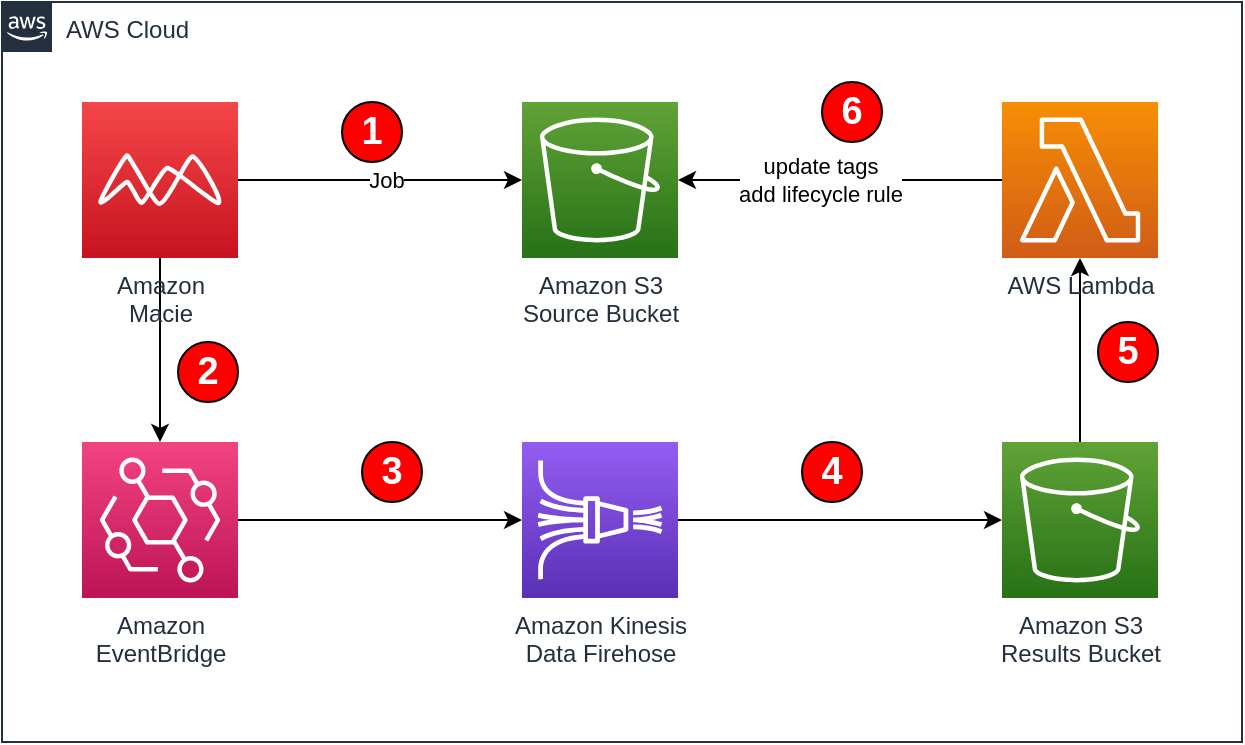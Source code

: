 <mxfile version="14.6.13" type="device"><diagram id="V-XiBN0mQWS4VT-xkn6W" name="Page-1"><mxGraphModel dx="1142" dy="657" grid="1" gridSize="10" guides="1" tooltips="1" connect="1" arrows="1" fold="1" page="1" pageScale="1" pageWidth="1100" pageHeight="850" math="0" shadow="0"><root><mxCell id="0"/><mxCell id="1" parent="0"/><mxCell id="PUNNIhIijrOj1G9SjiYW-1" value="AWS Cloud" style="points=[[0,0],[0.25,0],[0.5,0],[0.75,0],[1,0],[1,0.25],[1,0.5],[1,0.75],[1,1],[0.75,1],[0.5,1],[0.25,1],[0,1],[0,0.75],[0,0.5],[0,0.25]];outlineConnect=0;gradientColor=none;html=1;whiteSpace=wrap;fontSize=12;fontStyle=0;shape=mxgraph.aws4.group;grIcon=mxgraph.aws4.group_aws_cloud_alt;strokeColor=#232F3E;fillColor=none;verticalAlign=top;align=left;spacingLeft=30;fontColor=#232F3E;dashed=0;" vertex="1" parent="1"><mxGeometry x="210" y="180" width="620" height="370" as="geometry"/></mxCell><mxCell id="PUNNIhIijrOj1G9SjiYW-14" value="" style="edgeStyle=orthogonalEdgeStyle;rounded=0;orthogonalLoop=1;jettySize=auto;html=1;" edge="1" parent="1" source="PUNNIhIijrOj1G9SjiYW-2" target="PUNNIhIijrOj1G9SjiYW-13"><mxGeometry relative="1" as="geometry"/></mxCell><mxCell id="PUNNIhIijrOj1G9SjiYW-2" value="Amazon S3&lt;br&gt;Results Bucket" style="points=[[0,0,0],[0.25,0,0],[0.5,0,0],[0.75,0,0],[1,0,0],[0,1,0],[0.25,1,0],[0.5,1,0],[0.75,1,0],[1,1,0],[0,0.25,0],[0,0.5,0],[0,0.75,0],[1,0.25,0],[1,0.5,0],[1,0.75,0]];outlineConnect=0;fontColor=#232F3E;gradientColor=#60A337;gradientDirection=north;fillColor=#277116;strokeColor=#ffffff;dashed=0;verticalLabelPosition=bottom;verticalAlign=top;align=center;html=1;fontSize=12;fontStyle=0;aspect=fixed;shape=mxgraph.aws4.resourceIcon;resIcon=mxgraph.aws4.s3;" vertex="1" parent="1"><mxGeometry x="710" y="400" width="78" height="78" as="geometry"/></mxCell><mxCell id="PUNNIhIijrOj1G9SjiYW-3" value="Amazon S3&lt;br&gt;Source Bucket" style="points=[[0,0,0],[0.25,0,0],[0.5,0,0],[0.75,0,0],[1,0,0],[0,1,0],[0.25,1,0],[0.5,1,0],[0.75,1,0],[1,1,0],[0,0.25,0],[0,0.5,0],[0,0.75,0],[1,0.25,0],[1,0.5,0],[1,0.75,0]];outlineConnect=0;fontColor=#232F3E;gradientColor=#60A337;gradientDirection=north;fillColor=#277116;strokeColor=#ffffff;dashed=0;verticalLabelPosition=bottom;verticalAlign=top;align=center;html=1;fontSize=12;fontStyle=0;aspect=fixed;shape=mxgraph.aws4.resourceIcon;resIcon=mxgraph.aws4.s3;" vertex="1" parent="1"><mxGeometry x="470" y="230" width="78" height="78" as="geometry"/></mxCell><mxCell id="PUNNIhIijrOj1G9SjiYW-12" value="" style="edgeStyle=orthogonalEdgeStyle;rounded=0;orthogonalLoop=1;jettySize=auto;html=1;" edge="1" parent="1" source="PUNNIhIijrOj1G9SjiYW-4" target="PUNNIhIijrOj1G9SjiYW-2"><mxGeometry relative="1" as="geometry"/></mxCell><mxCell id="PUNNIhIijrOj1G9SjiYW-4" value="Amazon Kinesis&lt;br&gt;Data Firehose" style="points=[[0,0,0],[0.25,0,0],[0.5,0,0],[0.75,0,0],[1,0,0],[0,1,0],[0.25,1,0],[0.5,1,0],[0.75,1,0],[1,1,0],[0,0.25,0],[0,0.5,0],[0,0.75,0],[1,0.25,0],[1,0.5,0],[1,0.75,0]];outlineConnect=0;fontColor=#232F3E;gradientColor=#945DF2;gradientDirection=north;fillColor=#5A30B5;strokeColor=#ffffff;dashed=0;verticalLabelPosition=bottom;verticalAlign=top;align=center;html=1;fontSize=12;fontStyle=0;aspect=fixed;shape=mxgraph.aws4.resourceIcon;resIcon=mxgraph.aws4.kinesis_data_firehose;" vertex="1" parent="1"><mxGeometry x="470" y="400" width="78" height="78" as="geometry"/></mxCell><mxCell id="PUNNIhIijrOj1G9SjiYW-6" value="" style="edgeStyle=orthogonalEdgeStyle;rounded=0;orthogonalLoop=1;jettySize=auto;html=1;" edge="1" parent="1" source="PUNNIhIijrOj1G9SjiYW-5" target="PUNNIhIijrOj1G9SjiYW-3"><mxGeometry relative="1" as="geometry"/></mxCell><mxCell id="PUNNIhIijrOj1G9SjiYW-7" value="Job" style="edgeLabel;html=1;align=center;verticalAlign=middle;resizable=0;points=[];" vertex="1" connectable="0" parent="PUNNIhIijrOj1G9SjiYW-6"><mxGeometry x="0.29" y="-2" relative="1" as="geometry"><mxPoint x="-18" y="-2" as="offset"/></mxGeometry></mxCell><mxCell id="PUNNIhIijrOj1G9SjiYW-10" value="" style="edgeStyle=orthogonalEdgeStyle;rounded=0;orthogonalLoop=1;jettySize=auto;html=1;" edge="1" parent="1" source="PUNNIhIijrOj1G9SjiYW-5" target="PUNNIhIijrOj1G9SjiYW-8"><mxGeometry relative="1" as="geometry"/></mxCell><mxCell id="PUNNIhIijrOj1G9SjiYW-5" value="Amazon&lt;br&gt;Macie" style="points=[[0,0,0],[0.25,0,0],[0.5,0,0],[0.75,0,0],[1,0,0],[0,1,0],[0.25,1,0],[0.5,1,0],[0.75,1,0],[1,1,0],[0,0.25,0],[0,0.5,0],[0,0.75,0],[1,0.25,0],[1,0.5,0],[1,0.75,0]];outlineConnect=0;fontColor=#232F3E;gradientColor=#F54749;gradientDirection=north;fillColor=#C7131F;strokeColor=#ffffff;dashed=0;verticalLabelPosition=bottom;verticalAlign=top;align=center;html=1;fontSize=12;fontStyle=0;aspect=fixed;shape=mxgraph.aws4.resourceIcon;resIcon=mxgraph.aws4.macie;" vertex="1" parent="1"><mxGeometry x="250" y="230" width="78" height="78" as="geometry"/></mxCell><mxCell id="PUNNIhIijrOj1G9SjiYW-11" value="" style="edgeStyle=orthogonalEdgeStyle;rounded=0;orthogonalLoop=1;jettySize=auto;html=1;" edge="1" parent="1" source="PUNNIhIijrOj1G9SjiYW-8" target="PUNNIhIijrOj1G9SjiYW-4"><mxGeometry relative="1" as="geometry"/></mxCell><mxCell id="PUNNIhIijrOj1G9SjiYW-8" value="Amazon&lt;br&gt;EventBridge" style="points=[[0,0,0],[0.25,0,0],[0.5,0,0],[0.75,0,0],[1,0,0],[0,1,0],[0.25,1,0],[0.5,1,0],[0.75,1,0],[1,1,0],[0,0.25,0],[0,0.5,0],[0,0.75,0],[1,0.25,0],[1,0.5,0],[1,0.75,0]];outlineConnect=0;fontColor=#232F3E;gradientColor=#F34482;gradientDirection=north;fillColor=#BC1356;strokeColor=#ffffff;dashed=0;verticalLabelPosition=bottom;verticalAlign=top;align=center;html=1;fontSize=12;fontStyle=0;aspect=fixed;shape=mxgraph.aws4.resourceIcon;resIcon=mxgraph.aws4.eventbridge;" vertex="1" parent="1"><mxGeometry x="250" y="400" width="78" height="78" as="geometry"/></mxCell><mxCell id="PUNNIhIijrOj1G9SjiYW-15" value="" style="edgeStyle=orthogonalEdgeStyle;rounded=0;orthogonalLoop=1;jettySize=auto;html=1;" edge="1" parent="1" source="PUNNIhIijrOj1G9SjiYW-13" target="PUNNIhIijrOj1G9SjiYW-3"><mxGeometry relative="1" as="geometry"/></mxCell><mxCell id="PUNNIhIijrOj1G9SjiYW-16" value="update tags&lt;br&gt;add lifecycle rule" style="edgeLabel;html=1;align=center;verticalAlign=middle;resizable=0;points=[];" vertex="1" connectable="0" parent="PUNNIhIijrOj1G9SjiYW-15"><mxGeometry x="0.122" relative="1" as="geometry"><mxPoint as="offset"/></mxGeometry></mxCell><mxCell id="PUNNIhIijrOj1G9SjiYW-13" value="AWS Lambda" style="points=[[0,0,0],[0.25,0,0],[0.5,0,0],[0.75,0,0],[1,0,0],[0,1,0],[0.25,1,0],[0.5,1,0],[0.75,1,0],[1,1,0],[0,0.25,0],[0,0.5,0],[0,0.75,0],[1,0.25,0],[1,0.5,0],[1,0.75,0]];outlineConnect=0;fontColor=#232F3E;gradientColor=#F78E04;gradientDirection=north;fillColor=#D05C17;strokeColor=#ffffff;dashed=0;verticalLabelPosition=bottom;verticalAlign=top;align=center;html=1;fontSize=12;fontStyle=0;aspect=fixed;shape=mxgraph.aws4.resourceIcon;resIcon=mxgraph.aws4.lambda;" vertex="1" parent="1"><mxGeometry x="710" y="230" width="78" height="78" as="geometry"/></mxCell><mxCell id="PUNNIhIijrOj1G9SjiYW-17" value="1" style="ellipse;whiteSpace=wrap;html=1;aspect=fixed;fillColor=#FF0000;fontColor=#FFFFFF;fontStyle=1;fontSize=19;" vertex="1" parent="1"><mxGeometry x="380" y="230" width="30" height="30" as="geometry"/></mxCell><mxCell id="PUNNIhIijrOj1G9SjiYW-18" value="2" style="ellipse;whiteSpace=wrap;html=1;aspect=fixed;fillColor=#FF0000;fontColor=#FFFFFF;fontStyle=1;fontSize=19;" vertex="1" parent="1"><mxGeometry x="298" y="350" width="30" height="30" as="geometry"/></mxCell><mxCell id="PUNNIhIijrOj1G9SjiYW-19" value="3" style="ellipse;whiteSpace=wrap;html=1;aspect=fixed;fillColor=#FF0000;fontColor=#FFFFFF;fontStyle=1;fontSize=19;" vertex="1" parent="1"><mxGeometry x="390" y="400" width="30" height="30" as="geometry"/></mxCell><mxCell id="PUNNIhIijrOj1G9SjiYW-20" value="4" style="ellipse;whiteSpace=wrap;html=1;aspect=fixed;fillColor=#FF0000;fontColor=#FFFFFF;fontStyle=1;fontSize=19;" vertex="1" parent="1"><mxGeometry x="610" y="400" width="30" height="30" as="geometry"/></mxCell><mxCell id="PUNNIhIijrOj1G9SjiYW-21" value="5" style="ellipse;whiteSpace=wrap;html=1;aspect=fixed;fillColor=#FF0000;fontColor=#FFFFFF;fontStyle=1;fontSize=19;" vertex="1" parent="1"><mxGeometry x="758" y="340" width="30" height="30" as="geometry"/></mxCell><mxCell id="PUNNIhIijrOj1G9SjiYW-22" value="6" style="ellipse;whiteSpace=wrap;html=1;aspect=fixed;fillColor=#FF0000;fontColor=#FFFFFF;fontStyle=1;fontSize=19;" vertex="1" parent="1"><mxGeometry x="620" y="220" width="30" height="30" as="geometry"/></mxCell></root></mxGraphModel></diagram></mxfile>